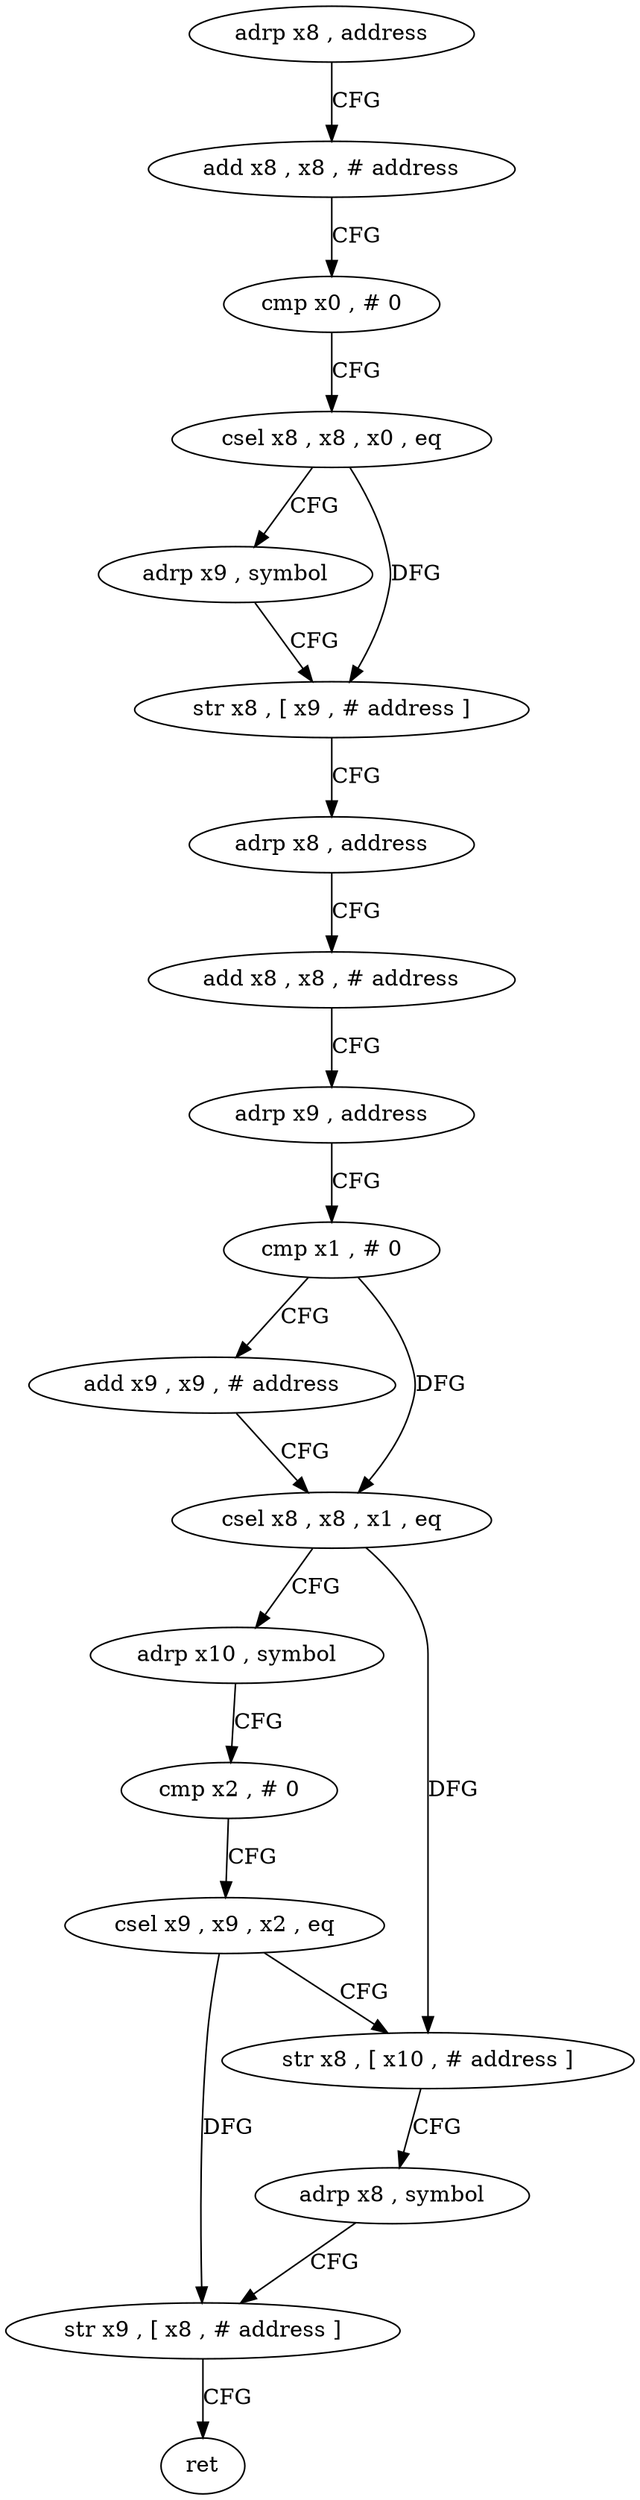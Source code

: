 digraph "func" {
"4216824" [label = "adrp x8 , address" ]
"4216828" [label = "add x8 , x8 , # address" ]
"4216832" [label = "cmp x0 , # 0" ]
"4216836" [label = "csel x8 , x8 , x0 , eq" ]
"4216840" [label = "adrp x9 , symbol" ]
"4216844" [label = "str x8 , [ x9 , # address ]" ]
"4216848" [label = "adrp x8 , address" ]
"4216852" [label = "add x8 , x8 , # address" ]
"4216856" [label = "adrp x9 , address" ]
"4216860" [label = "cmp x1 , # 0" ]
"4216864" [label = "add x9 , x9 , # address" ]
"4216868" [label = "csel x8 , x8 , x1 , eq" ]
"4216872" [label = "adrp x10 , symbol" ]
"4216876" [label = "cmp x2 , # 0" ]
"4216880" [label = "csel x9 , x9 , x2 , eq" ]
"4216884" [label = "str x8 , [ x10 , # address ]" ]
"4216888" [label = "adrp x8 , symbol" ]
"4216892" [label = "str x9 , [ x8 , # address ]" ]
"4216896" [label = "ret" ]
"4216824" -> "4216828" [ label = "CFG" ]
"4216828" -> "4216832" [ label = "CFG" ]
"4216832" -> "4216836" [ label = "CFG" ]
"4216836" -> "4216840" [ label = "CFG" ]
"4216836" -> "4216844" [ label = "DFG" ]
"4216840" -> "4216844" [ label = "CFG" ]
"4216844" -> "4216848" [ label = "CFG" ]
"4216848" -> "4216852" [ label = "CFG" ]
"4216852" -> "4216856" [ label = "CFG" ]
"4216856" -> "4216860" [ label = "CFG" ]
"4216860" -> "4216864" [ label = "CFG" ]
"4216860" -> "4216868" [ label = "DFG" ]
"4216864" -> "4216868" [ label = "CFG" ]
"4216868" -> "4216872" [ label = "CFG" ]
"4216868" -> "4216884" [ label = "DFG" ]
"4216872" -> "4216876" [ label = "CFG" ]
"4216876" -> "4216880" [ label = "CFG" ]
"4216880" -> "4216884" [ label = "CFG" ]
"4216880" -> "4216892" [ label = "DFG" ]
"4216884" -> "4216888" [ label = "CFG" ]
"4216888" -> "4216892" [ label = "CFG" ]
"4216892" -> "4216896" [ label = "CFG" ]
}
